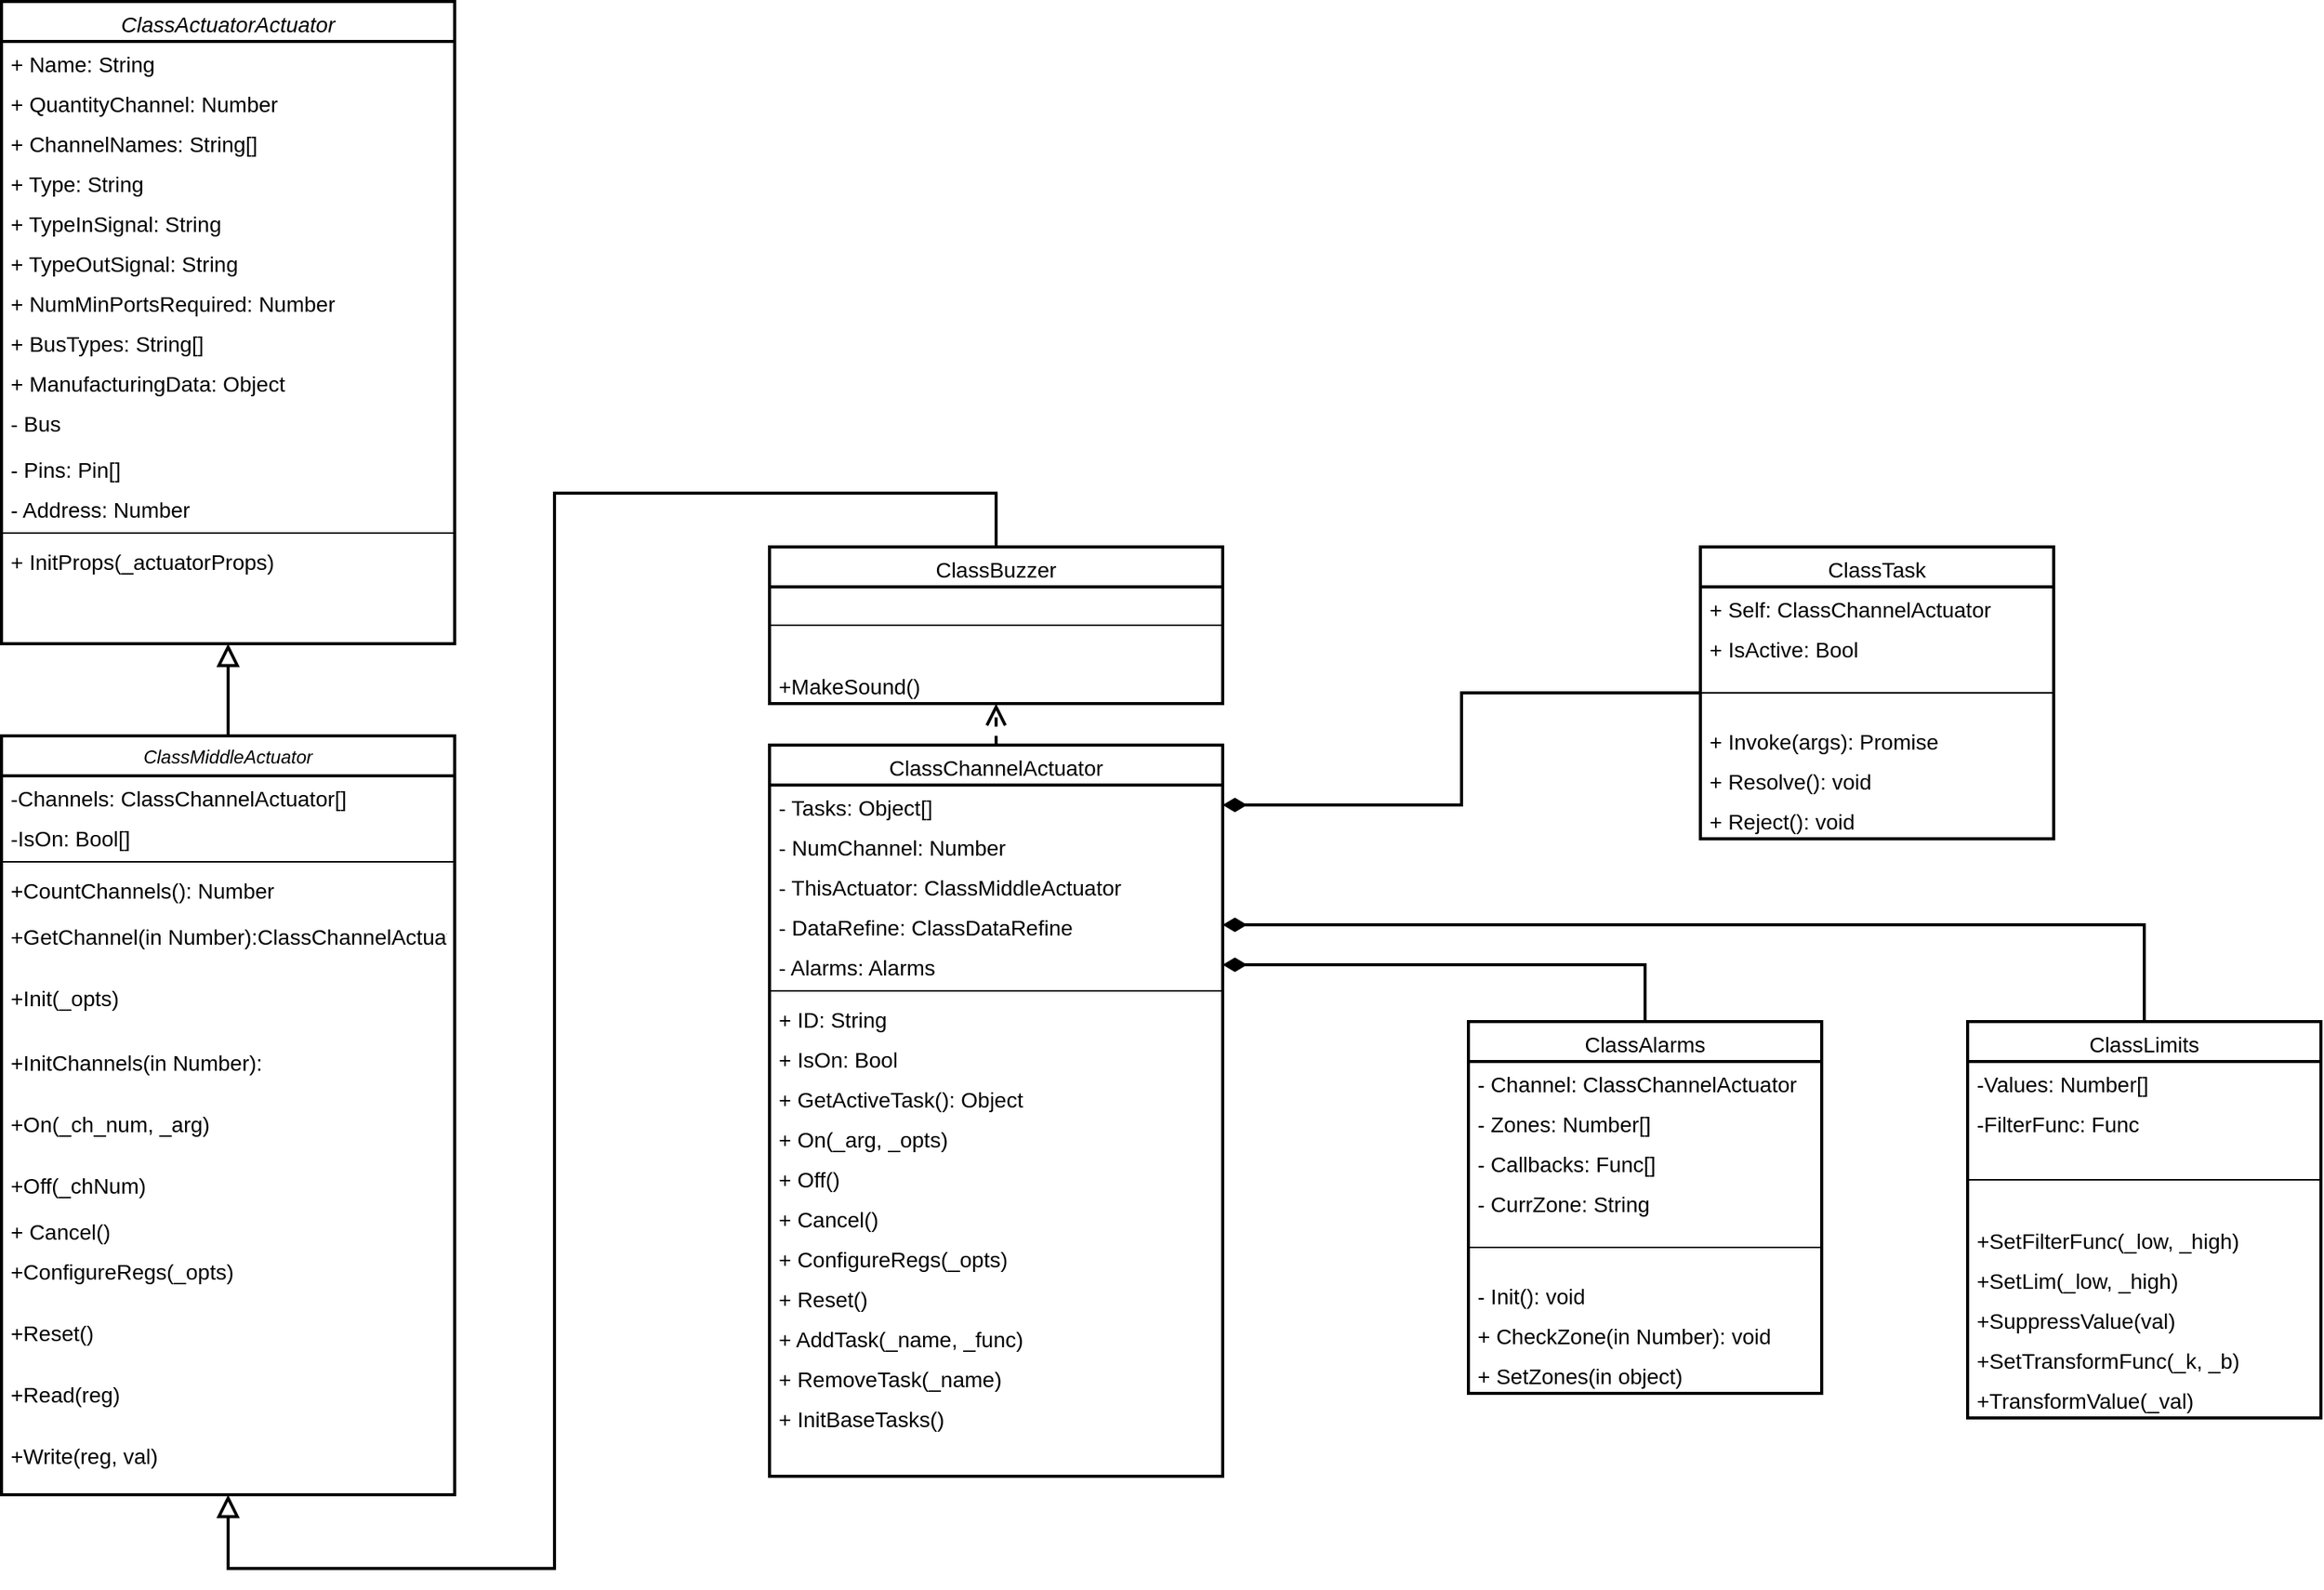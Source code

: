 <mxfile version="22.0.8" type="device">
  <diagram id="C5RBs43oDa-KdzZeNtuy" name="Page-1">
    <mxGraphModel dx="2076" dy="1926" grid="1" gridSize="10" guides="1" tooltips="1" connect="1" arrows="1" fold="1" page="1" pageScale="1" pageWidth="827" pageHeight="1169" math="0" shadow="0">
      <root>
        <mxCell id="WIyWlLk6GJQsqaUBKTNV-0" />
        <mxCell id="WIyWlLk6GJQsqaUBKTNV-1" parent="WIyWlLk6GJQsqaUBKTNV-0" />
        <mxCell id="VdGend4KMwtWfdQaXtKe-26" style="edgeStyle=orthogonalEdgeStyle;rounded=0;orthogonalLoop=1;jettySize=auto;html=1;entryX=0.5;entryY=1;entryDx=0;entryDy=0;endArrow=block;endFill=0;endSize=10;strokeWidth=2;" parent="WIyWlLk6GJQsqaUBKTNV-1" source="zkfFHV4jXpPFQw0GAbJ--0" target="VdGend4KMwtWfdQaXtKe-0" edge="1">
          <mxGeometry relative="1" as="geometry" />
        </mxCell>
        <mxCell id="zkfFHV4jXpPFQw0GAbJ--0" value="ClassMiddleActuator" style="swimlane;fontStyle=2;align=center;verticalAlign=top;childLayout=stackLayout;horizontal=1;startSize=26;horizontalStack=0;resizeParent=1;resizeLast=0;collapsible=1;marginBottom=0;rounded=0;shadow=0;strokeWidth=2;fontSize=12;" parent="WIyWlLk6GJQsqaUBKTNV-1" vertex="1">
          <mxGeometry x="80" y="48" width="295" height="494" as="geometry">
            <mxRectangle x="255" y="50" width="160" height="26" as="alternateBounds" />
          </mxGeometry>
        </mxCell>
        <mxCell id="p_wmDuGnPqayyqwFsXJJ-16" value="-Channels: ClassChannelActuator[]" style="text;align=left;verticalAlign=top;spacingLeft=4;spacingRight=4;overflow=hidden;rotatable=0;points=[[0,0.5],[1,0.5]];portConstraint=eastwest;fontStyle=0;fontSize=14;" parent="zkfFHV4jXpPFQw0GAbJ--0" vertex="1">
          <mxGeometry y="26" width="295" height="26" as="geometry" />
        </mxCell>
        <mxCell id="CfD3cOMl3CcCKNfadBa6-1" value="-IsOn: Bool[]" style="text;align=left;verticalAlign=top;spacingLeft=4;spacingRight=4;overflow=hidden;rotatable=0;points=[[0,0.5],[1,0.5]];portConstraint=eastwest;fontStyle=0;fontSize=14;" parent="zkfFHV4jXpPFQw0GAbJ--0" vertex="1">
          <mxGeometry y="52" width="295" height="26" as="geometry" />
        </mxCell>
        <mxCell id="zkfFHV4jXpPFQw0GAbJ--4" value="" style="line;html=1;strokeWidth=1;align=left;verticalAlign=middle;spacingTop=-1;spacingLeft=3;spacingRight=3;rotatable=0;labelPosition=right;points=[];portConstraint=eastwest;fontSize=14;" parent="zkfFHV4jXpPFQw0GAbJ--0" vertex="1">
          <mxGeometry y="78" width="295" height="8" as="geometry" />
        </mxCell>
        <mxCell id="xuDR9B5NGAr7ZHZ0a5-C-33" value="+CountChannels(): Number&#xa;" style="text;align=left;verticalAlign=top;spacingLeft=4;spacingRight=4;overflow=hidden;rotatable=0;points=[[0,0.5],[1,0.5]];portConstraint=eastwest;fontSize=14;" parent="zkfFHV4jXpPFQw0GAbJ--0" vertex="1">
          <mxGeometry y="86" width="295" height="30" as="geometry" />
        </mxCell>
        <mxCell id="zkfFHV4jXpPFQw0GAbJ--5" value="+GetChannel(in Number):ClassChannelActuator&#xa;" style="text;align=left;verticalAlign=top;spacingLeft=4;spacingRight=4;overflow=hidden;rotatable=0;points=[[0,0.5],[1,0.5]];portConstraint=eastwest;fontSize=14;" parent="zkfFHV4jXpPFQw0GAbJ--0" vertex="1">
          <mxGeometry y="116" width="295" height="40" as="geometry" />
        </mxCell>
        <mxCell id="xuDR9B5NGAr7ZHZ0a5-C-5" value="+Init(_opts)" style="text;align=left;verticalAlign=top;spacingLeft=4;spacingRight=4;overflow=hidden;rotatable=0;points=[[0,0.5],[1,0.5]];portConstraint=eastwest;fontSize=14;" parent="zkfFHV4jXpPFQw0GAbJ--0" vertex="1">
          <mxGeometry y="156" width="295" height="42" as="geometry" />
        </mxCell>
        <mxCell id="xuDR9B5NGAr7ZHZ0a5-C-27" value="+InitChannels(in Number):&#xa;" style="text;align=left;verticalAlign=top;spacingLeft=4;spacingRight=4;overflow=hidden;rotatable=0;points=[[0,0.5],[1,0.5]];portConstraint=eastwest;fontSize=14;" parent="zkfFHV4jXpPFQw0GAbJ--0" vertex="1">
          <mxGeometry y="198" width="295" height="40" as="geometry" />
        </mxCell>
        <mxCell id="xuDR9B5NGAr7ZHZ0a5-C-6" value="+On(_ch_num, _arg)" style="text;align=left;verticalAlign=top;spacingLeft=4;spacingRight=4;overflow=hidden;rotatable=0;points=[[0,0.5],[1,0.5]];portConstraint=eastwest;fontSize=14;" parent="zkfFHV4jXpPFQw0GAbJ--0" vertex="1">
          <mxGeometry y="238" width="295" height="40" as="geometry" />
        </mxCell>
        <mxCell id="xuDR9B5NGAr7ZHZ0a5-C-7" value="+Off(_chNum)" style="text;align=left;verticalAlign=top;spacingLeft=4;spacingRight=4;overflow=hidden;rotatable=0;points=[[0,0.5],[1,0.5]];portConstraint=eastwest;fontSize=14;" parent="zkfFHV4jXpPFQw0GAbJ--0" vertex="1">
          <mxGeometry y="278" width="295" height="30" as="geometry" />
        </mxCell>
        <mxCell id="98zhcunLXntcldKy2qd9-1" value="+ Cancel()" style="text;align=left;verticalAlign=top;spacingLeft=4;spacingRight=4;overflow=hidden;rotatable=0;points=[[0,0.5],[1,0.5]];portConstraint=eastwest;fontSize=14;" vertex="1" parent="zkfFHV4jXpPFQw0GAbJ--0">
          <mxGeometry y="308" width="295" height="26" as="geometry" />
        </mxCell>
        <mxCell id="xuDR9B5NGAr7ZHZ0a5-C-9" value="+ConfigureRegs(_opts)" style="text;align=left;verticalAlign=top;spacingLeft=4;spacingRight=4;overflow=hidden;rotatable=0;points=[[0,0.5],[1,0.5]];portConstraint=eastwest;fontSize=14;" parent="zkfFHV4jXpPFQw0GAbJ--0" vertex="1">
          <mxGeometry y="334" width="295" height="40" as="geometry" />
        </mxCell>
        <mxCell id="xuDR9B5NGAr7ZHZ0a5-C-10" value="+Reset()" style="text;align=left;verticalAlign=top;spacingLeft=4;spacingRight=4;overflow=hidden;rotatable=0;points=[[0,0.5],[1,0.5]];portConstraint=eastwest;fontSize=14;" parent="zkfFHV4jXpPFQw0GAbJ--0" vertex="1">
          <mxGeometry y="374" width="295" height="40" as="geometry" />
        </mxCell>
        <mxCell id="xuDR9B5NGAr7ZHZ0a5-C-28" value="+Read(reg)" style="text;align=left;verticalAlign=top;spacingLeft=4;spacingRight=4;overflow=hidden;rotatable=0;points=[[0,0.5],[1,0.5]];portConstraint=eastwest;fontSize=14;" parent="zkfFHV4jXpPFQw0GAbJ--0" vertex="1">
          <mxGeometry y="414" width="295" height="40" as="geometry" />
        </mxCell>
        <mxCell id="xuDR9B5NGAr7ZHZ0a5-C-29" value="+Write(reg, val)" style="text;align=left;verticalAlign=top;spacingLeft=4;spacingRight=4;overflow=hidden;rotatable=0;points=[[0,0.5],[1,0.5]];portConstraint=eastwest;fontSize=14;" parent="zkfFHV4jXpPFQw0GAbJ--0" vertex="1">
          <mxGeometry y="454" width="295" height="40" as="geometry" />
        </mxCell>
        <mxCell id="_1PPHj7tY8kv_Qj92-Xa-4" style="edgeStyle=orthogonalEdgeStyle;rounded=0;orthogonalLoop=1;jettySize=auto;html=1;dashed=1;endArrow=open;endFill=0;strokeWidth=2;entryX=0.5;entryY=1;entryDx=0;entryDy=0;exitX=0.5;exitY=0;exitDx=0;exitDy=0;endSize=10;" parent="WIyWlLk6GJQsqaUBKTNV-1" source="p_wmDuGnPqayyqwFsXJJ-8" target="RYA0Mt0scuIHqQdT-V3b-5" edge="1">
          <mxGeometry relative="1" as="geometry">
            <mxPoint x="445" y="449" as="targetPoint" />
          </mxGeometry>
        </mxCell>
        <mxCell id="p_wmDuGnPqayyqwFsXJJ-8" value="ClassChannelActuator" style="swimlane;fontStyle=0;align=center;verticalAlign=top;childLayout=stackLayout;horizontal=1;startSize=26;horizontalStack=0;resizeParent=1;resizeLast=0;collapsible=1;marginBottom=0;rounded=0;shadow=0;strokeWidth=2;fontSize=14;" parent="WIyWlLk6GJQsqaUBKTNV-1" vertex="1">
          <mxGeometry x="580" y="54" width="295" height="476" as="geometry">
            <mxRectangle x="255" y="820" width="160" height="26" as="alternateBounds" />
          </mxGeometry>
        </mxCell>
        <mxCell id="23vC74uMAU4IjTBIom5a-0" value="- Tasks: Object[]" style="text;align=left;verticalAlign=top;spacingLeft=4;spacingRight=4;overflow=hidden;rotatable=0;points=[[0,0.5],[1,0.5]];portConstraint=eastwest;rounded=0;shadow=0;html=0;fontSize=14;" parent="p_wmDuGnPqayyqwFsXJJ-8" vertex="1">
          <mxGeometry y="26" width="295" height="26" as="geometry" />
        </mxCell>
        <mxCell id="p_wmDuGnPqayyqwFsXJJ-15" value="- NumChannel: Number" style="text;align=left;verticalAlign=top;spacingLeft=4;spacingRight=4;overflow=hidden;rotatable=0;points=[[0,0.5],[1,0.5]];portConstraint=eastwest;rounded=0;shadow=0;html=0;fontSize=14;" parent="p_wmDuGnPqayyqwFsXJJ-8" vertex="1">
          <mxGeometry y="52" width="295" height="26" as="geometry" />
        </mxCell>
        <mxCell id="p_wmDuGnPqayyqwFsXJJ-14" value="- ThisActuator: ClassMiddleActuator" style="text;align=left;verticalAlign=top;spacingLeft=4;spacingRight=4;overflow=hidden;rotatable=0;points=[[0,0.5],[1,0.5]];portConstraint=eastwest;rounded=0;shadow=0;html=0;fontSize=14;" parent="p_wmDuGnPqayyqwFsXJJ-8" vertex="1">
          <mxGeometry y="78" width="295" height="26" as="geometry" />
        </mxCell>
        <mxCell id="_1PPHj7tY8kv_Qj92-Xa-39" value="- DataRefine: ClassDataRefine" style="text;align=left;verticalAlign=top;spacingLeft=4;spacingRight=4;overflow=hidden;rotatable=0;points=[[0,0.5],[1,0.5]];portConstraint=eastwest;rounded=0;shadow=0;html=0;fontSize=14;" parent="p_wmDuGnPqayyqwFsXJJ-8" vertex="1">
          <mxGeometry y="104" width="295" height="26" as="geometry" />
        </mxCell>
        <mxCell id="_1PPHj7tY8kv_Qj92-Xa-40" value="- Alarms: Alarms" style="text;align=left;verticalAlign=top;spacingLeft=4;spacingRight=4;overflow=hidden;rotatable=0;points=[[0,0.5],[1,0.5]];portConstraint=eastwest;rounded=0;shadow=0;html=0;fontSize=14;" parent="p_wmDuGnPqayyqwFsXJJ-8" vertex="1">
          <mxGeometry y="130" width="295" height="26" as="geometry" />
        </mxCell>
        <mxCell id="p_wmDuGnPqayyqwFsXJJ-11" value="" style="line;html=1;strokeWidth=1;align=left;verticalAlign=middle;spacingTop=-1;spacingLeft=3;spacingRight=3;rotatable=0;labelPosition=right;points=[];portConstraint=eastwest;fontSize=14;" parent="p_wmDuGnPqayyqwFsXJJ-8" vertex="1">
          <mxGeometry y="156" width="295" height="8" as="geometry" />
        </mxCell>
        <mxCell id="_1PPHj7tY8kv_Qj92-Xa-5" value="+ ID: String&#xa;" style="text;align=left;verticalAlign=top;spacingLeft=4;spacingRight=4;overflow=hidden;rotatable=0;points=[[0,0.5],[1,0.5]];portConstraint=eastwest;rounded=0;shadow=0;html=0;fontSize=14;" parent="p_wmDuGnPqayyqwFsXJJ-8" vertex="1">
          <mxGeometry y="164" width="295" height="26" as="geometry" />
        </mxCell>
        <mxCell id="CfD3cOMl3CcCKNfadBa6-0" value="+ IsOn: Bool&#xa;" style="text;align=left;verticalAlign=top;spacingLeft=4;spacingRight=4;overflow=hidden;rotatable=0;points=[[0,0.5],[1,0.5]];portConstraint=eastwest;rounded=0;shadow=0;html=0;fontSize=14;" parent="p_wmDuGnPqayyqwFsXJJ-8" vertex="1">
          <mxGeometry y="190" width="295" height="26" as="geometry" />
        </mxCell>
        <mxCell id="23vC74uMAU4IjTBIom5a-2" value="+ GetActiveTask(): Object" style="text;align=left;verticalAlign=top;spacingLeft=4;spacingRight=4;overflow=hidden;rotatable=0;points=[[0,0.5],[1,0.5]];portConstraint=eastwest;rounded=0;shadow=0;html=0;fontSize=14;" parent="p_wmDuGnPqayyqwFsXJJ-8" vertex="1">
          <mxGeometry y="216" width="295" height="26" as="geometry" />
        </mxCell>
        <mxCell id="xuDR9B5NGAr7ZHZ0a5-C-19" value="+ On(_arg, _opts)" style="text;align=left;verticalAlign=top;spacingLeft=4;spacingRight=4;overflow=hidden;rotatable=0;points=[[0,0.5],[1,0.5]];portConstraint=eastwest;fontSize=14;" parent="p_wmDuGnPqayyqwFsXJJ-8" vertex="1">
          <mxGeometry y="242" width="295" height="26" as="geometry" />
        </mxCell>
        <mxCell id="xuDR9B5NGAr7ZHZ0a5-C-20" value="+ Off()" style="text;align=left;verticalAlign=top;spacingLeft=4;spacingRight=4;overflow=hidden;rotatable=0;points=[[0,0.5],[1,0.5]];portConstraint=eastwest;fontSize=14;" parent="p_wmDuGnPqayyqwFsXJJ-8" vertex="1">
          <mxGeometry y="268" width="295" height="26" as="geometry" />
        </mxCell>
        <mxCell id="98zhcunLXntcldKy2qd9-0" value="+ Cancel()" style="text;align=left;verticalAlign=top;spacingLeft=4;spacingRight=4;overflow=hidden;rotatable=0;points=[[0,0.5],[1,0.5]];portConstraint=eastwest;fontSize=14;" vertex="1" parent="p_wmDuGnPqayyqwFsXJJ-8">
          <mxGeometry y="294" width="295" height="26" as="geometry" />
        </mxCell>
        <mxCell id="xuDR9B5NGAr7ZHZ0a5-C-22" value="+ ConfigureRegs(_opts)" style="text;align=left;verticalAlign=top;spacingLeft=4;spacingRight=4;overflow=hidden;rotatable=0;points=[[0,0.5],[1,0.5]];portConstraint=eastwest;fontSize=14;" parent="p_wmDuGnPqayyqwFsXJJ-8" vertex="1">
          <mxGeometry y="320" width="295" height="26" as="geometry" />
        </mxCell>
        <mxCell id="xuDR9B5NGAr7ZHZ0a5-C-23" value="+ Reset()" style="text;align=left;verticalAlign=top;spacingLeft=4;spacingRight=4;overflow=hidden;rotatable=0;points=[[0,0.5],[1,0.5]];portConstraint=eastwest;fontSize=14;" parent="p_wmDuGnPqayyqwFsXJJ-8" vertex="1">
          <mxGeometry y="346" width="295" height="26" as="geometry" />
        </mxCell>
        <mxCell id="23vC74uMAU4IjTBIom5a-3" value="+ AddTask(_name, _func)" style="text;align=left;verticalAlign=top;spacingLeft=4;spacingRight=4;overflow=hidden;rotatable=0;points=[[0,0.5],[1,0.5]];portConstraint=eastwest;fontSize=14;" parent="p_wmDuGnPqayyqwFsXJJ-8" vertex="1">
          <mxGeometry y="372" width="295" height="26" as="geometry" />
        </mxCell>
        <mxCell id="23vC74uMAU4IjTBIom5a-4" value="+ RemoveTask(_name)" style="text;align=left;verticalAlign=top;spacingLeft=4;spacingRight=4;overflow=hidden;rotatable=0;points=[[0,0.5],[1,0.5]];portConstraint=eastwest;fontSize=14;" parent="p_wmDuGnPqayyqwFsXJJ-8" vertex="1">
          <mxGeometry y="398" width="295" height="26" as="geometry" />
        </mxCell>
        <mxCell id="23vC74uMAU4IjTBIom5a-15" value="+ InitBaseTasks()" style="text;align=left;verticalAlign=top;spacingLeft=4;spacingRight=4;overflow=hidden;rotatable=0;points=[[0,0.5],[1,0.5]];portConstraint=eastwest;fontSize=14;" parent="p_wmDuGnPqayyqwFsXJJ-8" vertex="1">
          <mxGeometry y="424" width="295" height="26" as="geometry" />
        </mxCell>
        <mxCell id="_1PPHj7tY8kv_Qj92-Xa-42" style="edgeStyle=orthogonalEdgeStyle;rounded=0;orthogonalLoop=1;jettySize=auto;html=1;endArrow=diamondThin;endFill=1;strokeWidth=2;jumpSize=10;endSize=10;startSize=10;" parent="WIyWlLk6GJQsqaUBKTNV-1" source="p_wmDuGnPqayyqwFsXJJ-52" target="_1PPHj7tY8kv_Qj92-Xa-39" edge="1">
          <mxGeometry relative="1" as="geometry" />
        </mxCell>
        <mxCell id="p_wmDuGnPqayyqwFsXJJ-52" value="&lt;span style=&quot;font-weight: 400; font-size: 14px;&quot;&gt;ClassLimits&lt;/span&gt;" style="swimlane;fontStyle=1;align=center;verticalAlign=top;childLayout=stackLayout;horizontal=1;startSize=26;horizontalStack=0;resizeParent=1;resizeParentMax=0;resizeLast=0;collapsible=1;marginBottom=0;whiteSpace=wrap;html=1;fontSize=14;strokeWidth=2;" parent="WIyWlLk6GJQsqaUBKTNV-1" vertex="1">
          <mxGeometry x="1360" y="234" width="230" height="258" as="geometry">
            <mxRectangle x="770" y="698" width="70" height="30" as="alternateBounds" />
          </mxGeometry>
        </mxCell>
        <mxCell id="p_wmDuGnPqayyqwFsXJJ-53" value="-Values: Number[]" style="text;strokeColor=none;fillColor=none;align=left;verticalAlign=top;spacingLeft=4;spacingRight=4;overflow=hidden;rotatable=0;points=[[0,0.5],[1,0.5]];portConstraint=eastwest;whiteSpace=wrap;html=1;fontSize=14;" parent="p_wmDuGnPqayyqwFsXJJ-52" vertex="1">
          <mxGeometry y="26" width="230" height="26" as="geometry" />
        </mxCell>
        <mxCell id="RYA0Mt0scuIHqQdT-V3b-0" value="-FilterFunc: Func" style="text;strokeColor=none;fillColor=none;align=left;verticalAlign=top;spacingLeft=4;spacingRight=4;overflow=hidden;rotatable=0;points=[[0,0.5],[1,0.5]];portConstraint=eastwest;whiteSpace=wrap;html=1;fontSize=14;" parent="p_wmDuGnPqayyqwFsXJJ-52" vertex="1">
          <mxGeometry y="52" width="230" height="26" as="geometry" />
        </mxCell>
        <mxCell id="p_wmDuGnPqayyqwFsXJJ-56" value="" style="line;strokeWidth=1;fillColor=none;align=left;verticalAlign=middle;spacingTop=-1;spacingLeft=3;spacingRight=3;rotatable=0;labelPosition=right;points=[];portConstraint=eastwest;strokeColor=inherit;fontSize=14;" parent="p_wmDuGnPqayyqwFsXJJ-52" vertex="1">
          <mxGeometry y="78" width="230" height="50" as="geometry" />
        </mxCell>
        <mxCell id="CfD3cOMl3CcCKNfadBa6-31" value="+SetFilterFunc(_low, _high)" style="text;strokeColor=none;fillColor=none;align=left;verticalAlign=top;spacingLeft=4;spacingRight=4;overflow=hidden;rotatable=0;points=[[0,0.5],[1,0.5]];portConstraint=eastwest;whiteSpace=wrap;html=1;fontSize=14;" parent="p_wmDuGnPqayyqwFsXJJ-52" vertex="1">
          <mxGeometry y="128" width="230" height="26" as="geometry" />
        </mxCell>
        <mxCell id="_1PPHj7tY8kv_Qj92-Xa-33" value="+SetLim(_low, _high)" style="text;strokeColor=none;fillColor=none;align=left;verticalAlign=top;spacingLeft=4;spacingRight=4;overflow=hidden;rotatable=0;points=[[0,0.5],[1,0.5]];portConstraint=eastwest;whiteSpace=wrap;html=1;fontSize=14;" parent="p_wmDuGnPqayyqwFsXJJ-52" vertex="1">
          <mxGeometry y="154" width="230" height="26" as="geometry" />
        </mxCell>
        <mxCell id="xuDR9B5NGAr7ZHZ0a5-C-25" value="+SuppressValue(val)" style="text;strokeColor=none;fillColor=none;align=left;verticalAlign=top;spacingLeft=4;spacingRight=4;overflow=hidden;rotatable=0;points=[[0,0.5],[1,0.5]];portConstraint=eastwest;whiteSpace=wrap;html=1;fontSize=14;" parent="p_wmDuGnPqayyqwFsXJJ-52" vertex="1">
          <mxGeometry y="180" width="230" height="26" as="geometry" />
        </mxCell>
        <mxCell id="RYA0Mt0scuIHqQdT-V3b-3" value="+SetTransformFunc(_k, _b)" style="text;strokeColor=none;fillColor=none;align=left;verticalAlign=top;spacingLeft=4;spacingRight=4;overflow=hidden;rotatable=0;points=[[0,0.5],[1,0.5]];portConstraint=eastwest;whiteSpace=wrap;html=1;fontSize=14;" parent="p_wmDuGnPqayyqwFsXJJ-52" vertex="1">
          <mxGeometry y="206" width="230" height="26" as="geometry" />
        </mxCell>
        <mxCell id="RYA0Mt0scuIHqQdT-V3b-4" value="+TransformValue(_val)" style="text;strokeColor=none;fillColor=none;align=left;verticalAlign=top;spacingLeft=4;spacingRight=4;overflow=hidden;rotatable=0;points=[[0,0.5],[1,0.5]];portConstraint=eastwest;whiteSpace=wrap;html=1;fontSize=14;" parent="p_wmDuGnPqayyqwFsXJJ-52" vertex="1">
          <mxGeometry y="232" width="230" height="26" as="geometry" />
        </mxCell>
        <mxCell id="_1PPHj7tY8kv_Qj92-Xa-41" style="edgeStyle=orthogonalEdgeStyle;rounded=0;orthogonalLoop=1;jettySize=auto;html=1;endArrow=diamondThin;endFill=1;strokeWidth=2;jumpSize=10;endSize=10;startSize=10;" parent="WIyWlLk6GJQsqaUBKTNV-1" source="p_wmDuGnPqayyqwFsXJJ-63" target="_1PPHj7tY8kv_Qj92-Xa-40" edge="1">
          <mxGeometry relative="1" as="geometry" />
        </mxCell>
        <mxCell id="p_wmDuGnPqayyqwFsXJJ-63" value="&lt;span style=&quot;font-weight: 400; font-size: 14px;&quot;&gt;ClassAlarms&lt;br style=&quot;font-size: 14px;&quot;&gt;&lt;/span&gt;" style="swimlane;fontStyle=1;align=center;verticalAlign=top;childLayout=stackLayout;horizontal=1;startSize=26;horizontalStack=0;resizeParent=1;resizeParentMax=0;resizeLast=0;collapsible=1;marginBottom=0;whiteSpace=wrap;html=1;strokeWidth=2;fontSize=14;" parent="WIyWlLk6GJQsqaUBKTNV-1" vertex="1">
          <mxGeometry x="1035" y="234" width="230" height="242" as="geometry" />
        </mxCell>
        <mxCell id="xuDR9B5NGAr7ZHZ0a5-C-4" value="- Channel: ClassChannelActuator" style="text;strokeColor=none;fillColor=none;align=left;verticalAlign=top;spacingLeft=4;spacingRight=4;overflow=hidden;rotatable=0;points=[[0,0.5],[1,0.5]];portConstraint=eastwest;whiteSpace=wrap;html=1;fontSize=14;" parent="p_wmDuGnPqayyqwFsXJJ-63" vertex="1">
          <mxGeometry y="26" width="230" height="26" as="geometry" />
        </mxCell>
        <mxCell id="p_wmDuGnPqayyqwFsXJJ-64" value="- Zones: Number[]" style="text;strokeColor=none;fillColor=none;align=left;verticalAlign=top;spacingLeft=4;spacingRight=4;overflow=hidden;rotatable=0;points=[[0,0.5],[1,0.5]];portConstraint=eastwest;whiteSpace=wrap;html=1;fontSize=14;" parent="p_wmDuGnPqayyqwFsXJJ-63" vertex="1">
          <mxGeometry y="52" width="230" height="26" as="geometry" />
        </mxCell>
        <mxCell id="RYA0Mt0scuIHqQdT-V3b-2" value="- Callbacks: Func[]" style="text;strokeColor=none;fillColor=none;align=left;verticalAlign=top;spacingLeft=4;spacingRight=4;overflow=hidden;rotatable=0;points=[[0,0.5],[1,0.5]];portConstraint=eastwest;whiteSpace=wrap;html=1;fontSize=14;" parent="p_wmDuGnPqayyqwFsXJJ-63" vertex="1">
          <mxGeometry y="78" width="230" height="26" as="geometry" />
        </mxCell>
        <mxCell id="_1PPHj7tY8kv_Qj92-Xa-18" value="- CurrZone: String" style="text;strokeColor=none;fillColor=none;align=left;verticalAlign=top;spacingLeft=4;spacingRight=4;overflow=hidden;rotatable=0;points=[[0,0.5],[1,0.5]];portConstraint=eastwest;whiteSpace=wrap;html=1;fontSize=14;" parent="p_wmDuGnPqayyqwFsXJJ-63" vertex="1">
          <mxGeometry y="104" width="230" height="26" as="geometry" />
        </mxCell>
        <mxCell id="p_wmDuGnPqayyqwFsXJJ-66" value="" style="line;strokeWidth=1;fillColor=none;align=left;verticalAlign=middle;spacingTop=-1;spacingLeft=3;spacingRight=3;rotatable=0;labelPosition=right;points=[];portConstraint=eastwest;strokeColor=inherit;" parent="p_wmDuGnPqayyqwFsXJJ-63" vertex="1">
          <mxGeometry y="130" width="230" height="34" as="geometry" />
        </mxCell>
        <mxCell id="10tFgoaZWWGqRUUlNtD4-0" value="- Init(): void" style="text;strokeColor=none;fillColor=none;align=left;verticalAlign=top;spacingLeft=4;spacingRight=4;overflow=hidden;rotatable=0;points=[[0,0.5],[1,0.5]];portConstraint=eastwest;whiteSpace=wrap;html=1;fontSize=14;" parent="p_wmDuGnPqayyqwFsXJJ-63" vertex="1">
          <mxGeometry y="164" width="230" height="26" as="geometry" />
        </mxCell>
        <mxCell id="_1PPHj7tY8kv_Qj92-Xa-43" value="+ CheckZone(in Number): void" style="text;strokeColor=none;fillColor=none;align=left;verticalAlign=top;spacingLeft=4;spacingRight=4;overflow=hidden;rotatable=0;points=[[0,0.5],[1,0.5]];portConstraint=eastwest;whiteSpace=wrap;html=1;fontSize=14;" parent="p_wmDuGnPqayyqwFsXJJ-63" vertex="1">
          <mxGeometry y="190" width="230" height="26" as="geometry" />
        </mxCell>
        <mxCell id="_1PPHj7tY8kv_Qj92-Xa-27" value="+ SetZones(in object)" style="text;strokeColor=none;fillColor=none;align=left;verticalAlign=top;spacingLeft=4;spacingRight=4;overflow=hidden;rotatable=0;points=[[0,0.5],[1,0.5]];portConstraint=eastwest;whiteSpace=wrap;html=1;fontSize=14;" parent="p_wmDuGnPqayyqwFsXJJ-63" vertex="1">
          <mxGeometry y="216" width="230" height="26" as="geometry" />
        </mxCell>
        <mxCell id="VdGend4KMwtWfdQaXtKe-0" value="ClassActuatorActuator" style="swimlane;fontStyle=2;align=center;verticalAlign=top;childLayout=stackLayout;horizontal=1;startSize=26;horizontalStack=0;resizeParent=1;resizeLast=0;collapsible=1;marginBottom=0;rounded=0;shadow=0;strokeWidth=2;fontSize=14;" parent="WIyWlLk6GJQsqaUBKTNV-1" vertex="1">
          <mxGeometry x="80" y="-430" width="295" height="418" as="geometry">
            <mxRectangle x="255" y="-440" width="160" height="26" as="alternateBounds" />
          </mxGeometry>
        </mxCell>
        <mxCell id="VdGend4KMwtWfdQaXtKe-15" value="+ Name: String" style="text;strokeColor=none;fillColor=none;align=left;verticalAlign=top;spacingLeft=4;spacingRight=4;overflow=hidden;rotatable=0;points=[[0,0.5],[1,0.5]];portConstraint=eastwest;whiteSpace=wrap;html=1;fontSize=14;" parent="VdGend4KMwtWfdQaXtKe-0" vertex="1">
          <mxGeometry y="26" width="295" height="26" as="geometry" />
        </mxCell>
        <mxCell id="VdGend4KMwtWfdQaXtKe-20" value="+ QuantityChannel: Number" style="text;strokeColor=none;fillColor=none;align=left;verticalAlign=top;spacingLeft=4;spacingRight=4;overflow=hidden;rotatable=0;points=[[0,0.5],[1,0.5]];portConstraint=eastwest;whiteSpace=wrap;html=1;fontSize=14;" parent="VdGend4KMwtWfdQaXtKe-0" vertex="1">
          <mxGeometry y="52" width="295" height="26" as="geometry" />
        </mxCell>
        <mxCell id="_1PPHj7tY8kv_Qj92-Xa-8" value="+ ChannelNames: String[]" style="text;strokeColor=none;fillColor=none;align=left;verticalAlign=top;spacingLeft=4;spacingRight=4;overflow=hidden;rotatable=0;points=[[0,0.5],[1,0.5]];portConstraint=eastwest;whiteSpace=wrap;html=1;fontSize=14;" parent="VdGend4KMwtWfdQaXtKe-0" vertex="1">
          <mxGeometry y="78" width="295" height="26" as="geometry" />
        </mxCell>
        <mxCell id="VdGend4KMwtWfdQaXtKe-16" value="+ Type: String" style="text;strokeColor=none;fillColor=none;align=left;verticalAlign=top;spacingLeft=4;spacingRight=4;overflow=hidden;rotatable=0;points=[[0,0.5],[1,0.5]];portConstraint=eastwest;whiteSpace=wrap;html=1;fontSize=14;" parent="VdGend4KMwtWfdQaXtKe-0" vertex="1">
          <mxGeometry y="104" width="295" height="26" as="geometry" />
        </mxCell>
        <mxCell id="VdGend4KMwtWfdQaXtKe-17" value="+ TypeInSignal: String" style="text;strokeColor=none;fillColor=none;align=left;verticalAlign=top;spacingLeft=4;spacingRight=4;overflow=hidden;rotatable=0;points=[[0,0.5],[1,0.5]];portConstraint=eastwest;whiteSpace=wrap;html=1;fontSize=14;" parent="VdGend4KMwtWfdQaXtKe-0" vertex="1">
          <mxGeometry y="130" width="295" height="26" as="geometry" />
        </mxCell>
        <mxCell id="VdGend4KMwtWfdQaXtKe-18" value="+ TypeOutSignal: String" style="text;strokeColor=none;fillColor=none;align=left;verticalAlign=top;spacingLeft=4;spacingRight=4;overflow=hidden;rotatable=0;points=[[0,0.5],[1,0.5]];portConstraint=eastwest;whiteSpace=wrap;html=1;fontSize=14;" parent="VdGend4KMwtWfdQaXtKe-0" vertex="1">
          <mxGeometry y="156" width="295" height="26" as="geometry" />
        </mxCell>
        <mxCell id="VdGend4KMwtWfdQaXtKe-19" value="+ NumMinPortsRequired: Number" style="text;strokeColor=none;fillColor=none;align=left;verticalAlign=top;spacingLeft=4;spacingRight=4;overflow=hidden;rotatable=0;points=[[0,0.5],[1,0.5]];portConstraint=eastwest;whiteSpace=wrap;html=1;fontSize=14;" parent="VdGend4KMwtWfdQaXtKe-0" vertex="1">
          <mxGeometry y="182" width="295" height="26" as="geometry" />
        </mxCell>
        <mxCell id="VdGend4KMwtWfdQaXtKe-21" value="+ BusTypes: String[]" style="text;strokeColor=none;fillColor=none;align=left;verticalAlign=top;spacingLeft=4;spacingRight=4;overflow=hidden;rotatable=0;points=[[0,0.5],[1,0.5]];portConstraint=eastwest;whiteSpace=wrap;html=1;fontSize=14;" parent="VdGend4KMwtWfdQaXtKe-0" vertex="1">
          <mxGeometry y="208" width="295" height="26" as="geometry" />
        </mxCell>
        <mxCell id="VdGend4KMwtWfdQaXtKe-22" value="+ ManufacturingData: Object" style="text;strokeColor=none;fillColor=none;align=left;verticalAlign=top;spacingLeft=4;spacingRight=4;overflow=hidden;rotatable=0;points=[[0,0.5],[1,0.5]];portConstraint=eastwest;whiteSpace=wrap;html=1;fontSize=14;" parent="VdGend4KMwtWfdQaXtKe-0" vertex="1">
          <mxGeometry y="234" width="295" height="26" as="geometry" />
        </mxCell>
        <mxCell id="xuDR9B5NGAr7ZHZ0a5-C-13" value="-&amp;nbsp;Bus" style="text;strokeColor=none;fillColor=none;align=left;verticalAlign=top;spacingLeft=4;spacingRight=4;overflow=hidden;rotatable=0;points=[[0,0.5],[1,0.5]];portConstraint=eastwest;whiteSpace=wrap;html=1;fontSize=14;" parent="VdGend4KMwtWfdQaXtKe-0" vertex="1">
          <mxGeometry y="260" width="295" height="30" as="geometry" />
        </mxCell>
        <mxCell id="xuDR9B5NGAr7ZHZ0a5-C-14" value="- Pins: Pin[]" style="text;strokeColor=none;fillColor=none;align=left;verticalAlign=top;spacingLeft=4;spacingRight=4;overflow=hidden;rotatable=0;points=[[0,0.5],[1,0.5]];portConstraint=eastwest;whiteSpace=wrap;html=1;fontSize=14;" parent="VdGend4KMwtWfdQaXtKe-0" vertex="1">
          <mxGeometry y="290" width="295" height="26" as="geometry" />
        </mxCell>
        <mxCell id="CfD3cOMl3CcCKNfadBa6-30" value="- Address: Number" style="text;strokeColor=none;fillColor=none;align=left;verticalAlign=top;spacingLeft=4;spacingRight=4;overflow=hidden;rotatable=0;points=[[0,0.5],[1,0.5]];portConstraint=eastwest;whiteSpace=wrap;html=1;fontSize=14;" parent="VdGend4KMwtWfdQaXtKe-0" vertex="1">
          <mxGeometry y="316" width="295" height="26" as="geometry" />
        </mxCell>
        <mxCell id="VdGend4KMwtWfdQaXtKe-5" value="" style="line;html=1;strokeWidth=1;align=left;verticalAlign=middle;spacingTop=-1;spacingLeft=3;spacingRight=3;rotatable=0;labelPosition=right;points=[];portConstraint=eastwest;fontSize=14;" parent="VdGend4KMwtWfdQaXtKe-0" vertex="1">
          <mxGeometry y="342" width="295" height="8" as="geometry" />
        </mxCell>
        <mxCell id="xuDR9B5NGAr7ZHZ0a5-C-12" value="+ InitProps(_actuatorProps)" style="text;strokeColor=none;fillColor=none;align=left;verticalAlign=top;spacingLeft=4;spacingRight=4;overflow=hidden;rotatable=0;points=[[0,0.5],[1,0.5]];portConstraint=eastwest;whiteSpace=wrap;html=1;fontSize=14;" parent="VdGend4KMwtWfdQaXtKe-0" vertex="1">
          <mxGeometry y="350" width="295" height="26" as="geometry" />
        </mxCell>
        <mxCell id="RYA0Mt0scuIHqQdT-V3b-14" style="edgeStyle=orthogonalEdgeStyle;rounded=0;orthogonalLoop=1;jettySize=auto;html=1;exitX=0.5;exitY=0;exitDx=0;exitDy=0;endArrow=block;endFill=0;endSize=10;strokeWidth=2;entryX=0.5;entryY=1;entryDx=0;entryDy=0;" parent="WIyWlLk6GJQsqaUBKTNV-1" source="RYA0Mt0scuIHqQdT-V3b-5" target="zkfFHV4jXpPFQw0GAbJ--0" edge="1">
          <mxGeometry relative="1" as="geometry">
            <Array as="points">
              <mxPoint x="728" y="-110" />
              <mxPoint x="440" y="-110" />
              <mxPoint x="440" y="590" />
              <mxPoint x="228" y="590" />
            </Array>
          </mxGeometry>
        </mxCell>
        <mxCell id="RYA0Mt0scuIHqQdT-V3b-5" value="&lt;span style=&quot;font-weight: 400; font-size: 14px;&quot;&gt;ClassBuzzer&lt;/span&gt;" style="swimlane;fontStyle=1;align=center;verticalAlign=top;childLayout=stackLayout;horizontal=1;startSize=26;horizontalStack=0;resizeParent=1;resizeParentMax=0;resizeLast=0;collapsible=1;marginBottom=0;whiteSpace=wrap;html=1;fontSize=14;strokeWidth=2;" parent="WIyWlLk6GJQsqaUBKTNV-1" vertex="1">
          <mxGeometry x="580" y="-75" width="295" height="102" as="geometry">
            <mxRectangle x="640" y="440" width="70" height="30" as="alternateBounds" />
          </mxGeometry>
        </mxCell>
        <mxCell id="RYA0Mt0scuIHqQdT-V3b-8" value="" style="line;strokeWidth=1;fillColor=none;align=left;verticalAlign=middle;spacingTop=-1;spacingLeft=3;spacingRight=3;rotatable=0;labelPosition=right;points=[];portConstraint=eastwest;strokeColor=inherit;fontSize=14;" parent="RYA0Mt0scuIHqQdT-V3b-5" vertex="1">
          <mxGeometry y="26" width="295" height="50" as="geometry" />
        </mxCell>
        <mxCell id="98zhcunLXntcldKy2qd9-2" value="+MakeSound()" style="text;align=left;verticalAlign=top;spacingLeft=4;spacingRight=4;overflow=hidden;rotatable=0;points=[[0,0.5],[1,0.5]];portConstraint=eastwest;rounded=0;shadow=0;html=0;fontSize=14;" vertex="1" parent="RYA0Mt0scuIHqQdT-V3b-5">
          <mxGeometry y="76" width="295" height="26" as="geometry" />
        </mxCell>
        <mxCell id="23vC74uMAU4IjTBIom5a-14" style="edgeStyle=orthogonalEdgeStyle;rounded=0;orthogonalLoop=1;jettySize=auto;html=1;endArrow=diamondThin;endFill=1;strokeWidth=2;endSize=10;startSize=10;" parent="WIyWlLk6GJQsqaUBKTNV-1" source="23vC74uMAU4IjTBIom5a-5" target="23vC74uMAU4IjTBIom5a-0" edge="1">
          <mxGeometry relative="1" as="geometry" />
        </mxCell>
        <mxCell id="23vC74uMAU4IjTBIom5a-5" value="&lt;span style=&quot;font-weight: 400; font-size: 14px;&quot;&gt;ClassTask&lt;br style=&quot;font-size: 14px;&quot;&gt;&lt;/span&gt;" style="swimlane;fontStyle=1;align=center;verticalAlign=top;childLayout=stackLayout;horizontal=1;startSize=26;horizontalStack=0;resizeParent=1;resizeParentMax=0;resizeLast=0;collapsible=1;marginBottom=0;whiteSpace=wrap;html=1;strokeWidth=2;fontSize=14;" parent="WIyWlLk6GJQsqaUBKTNV-1" vertex="1">
          <mxGeometry x="1186" y="-75" width="230" height="190" as="geometry" />
        </mxCell>
        <mxCell id="23vC74uMAU4IjTBIom5a-6" value="+ Self: ClassChannelActuator" style="text;strokeColor=none;fillColor=none;align=left;verticalAlign=top;spacingLeft=4;spacingRight=4;overflow=hidden;rotatable=0;points=[[0,0.5],[1,0.5]];portConstraint=eastwest;whiteSpace=wrap;html=1;fontSize=14;" parent="23vC74uMAU4IjTBIom5a-5" vertex="1">
          <mxGeometry y="26" width="230" height="26" as="geometry" />
        </mxCell>
        <mxCell id="23vC74uMAU4IjTBIom5a-7" value="+ IsActive: Bool" style="text;strokeColor=none;fillColor=none;align=left;verticalAlign=top;spacingLeft=4;spacingRight=4;overflow=hidden;rotatable=0;points=[[0,0.5],[1,0.5]];portConstraint=eastwest;whiteSpace=wrap;html=1;fontSize=14;" parent="23vC74uMAU4IjTBIom5a-5" vertex="1">
          <mxGeometry y="52" width="230" height="26" as="geometry" />
        </mxCell>
        <mxCell id="23vC74uMAU4IjTBIom5a-10" value="" style="line;strokeWidth=1;fillColor=none;align=left;verticalAlign=middle;spacingTop=-1;spacingLeft=3;spacingRight=3;rotatable=0;labelPosition=right;points=[];portConstraint=eastwest;strokeColor=inherit;" parent="23vC74uMAU4IjTBIom5a-5" vertex="1">
          <mxGeometry y="78" width="230" height="34" as="geometry" />
        </mxCell>
        <mxCell id="23vC74uMAU4IjTBIom5a-11" value="+ Invoke(args): Promise" style="text;strokeColor=none;fillColor=none;align=left;verticalAlign=top;spacingLeft=4;spacingRight=4;overflow=hidden;rotatable=0;points=[[0,0.5],[1,0.5]];portConstraint=eastwest;whiteSpace=wrap;html=1;fontSize=14;" parent="23vC74uMAU4IjTBIom5a-5" vertex="1">
          <mxGeometry y="112" width="230" height="26" as="geometry" />
        </mxCell>
        <mxCell id="23vC74uMAU4IjTBIom5a-12" value="+ Resolve(): void" style="text;strokeColor=none;fillColor=none;align=left;verticalAlign=top;spacingLeft=4;spacingRight=4;overflow=hidden;rotatable=0;points=[[0,0.5],[1,0.5]];portConstraint=eastwest;whiteSpace=wrap;html=1;fontSize=14;" parent="23vC74uMAU4IjTBIom5a-5" vertex="1">
          <mxGeometry y="138" width="230" height="26" as="geometry" />
        </mxCell>
        <mxCell id="23vC74uMAU4IjTBIom5a-13" value="+ Reject(): void" style="text;strokeColor=none;fillColor=none;align=left;verticalAlign=top;spacingLeft=4;spacingRight=4;overflow=hidden;rotatable=0;points=[[0,0.5],[1,0.5]];portConstraint=eastwest;whiteSpace=wrap;html=1;fontSize=14;" parent="23vC74uMAU4IjTBIom5a-5" vertex="1">
          <mxGeometry y="164" width="230" height="26" as="geometry" />
        </mxCell>
      </root>
    </mxGraphModel>
  </diagram>
</mxfile>
